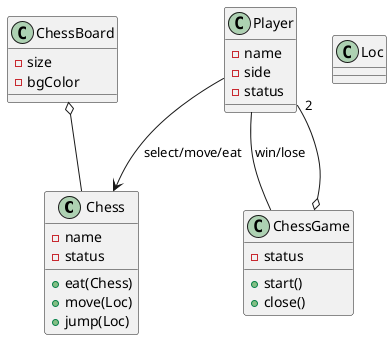 ```plantuml
@startuml

class Chess {
    - name
    - status
    + eat(Chess)
    + move(Loc)
    + jump(Loc)    
}

class Loc {}

class ChessBoard {
    - size
    - bgColor   
}

class Player {
    - name
    - side   
    - status
}

class ChessGame {
    - status
    + start()
    + close()
}

ChessBoard o-- Chess
ChessGame o-- "2" Player
Player -- ChessGame : win/lose
Player --> Chess : select/move/eat

@enduml
```
